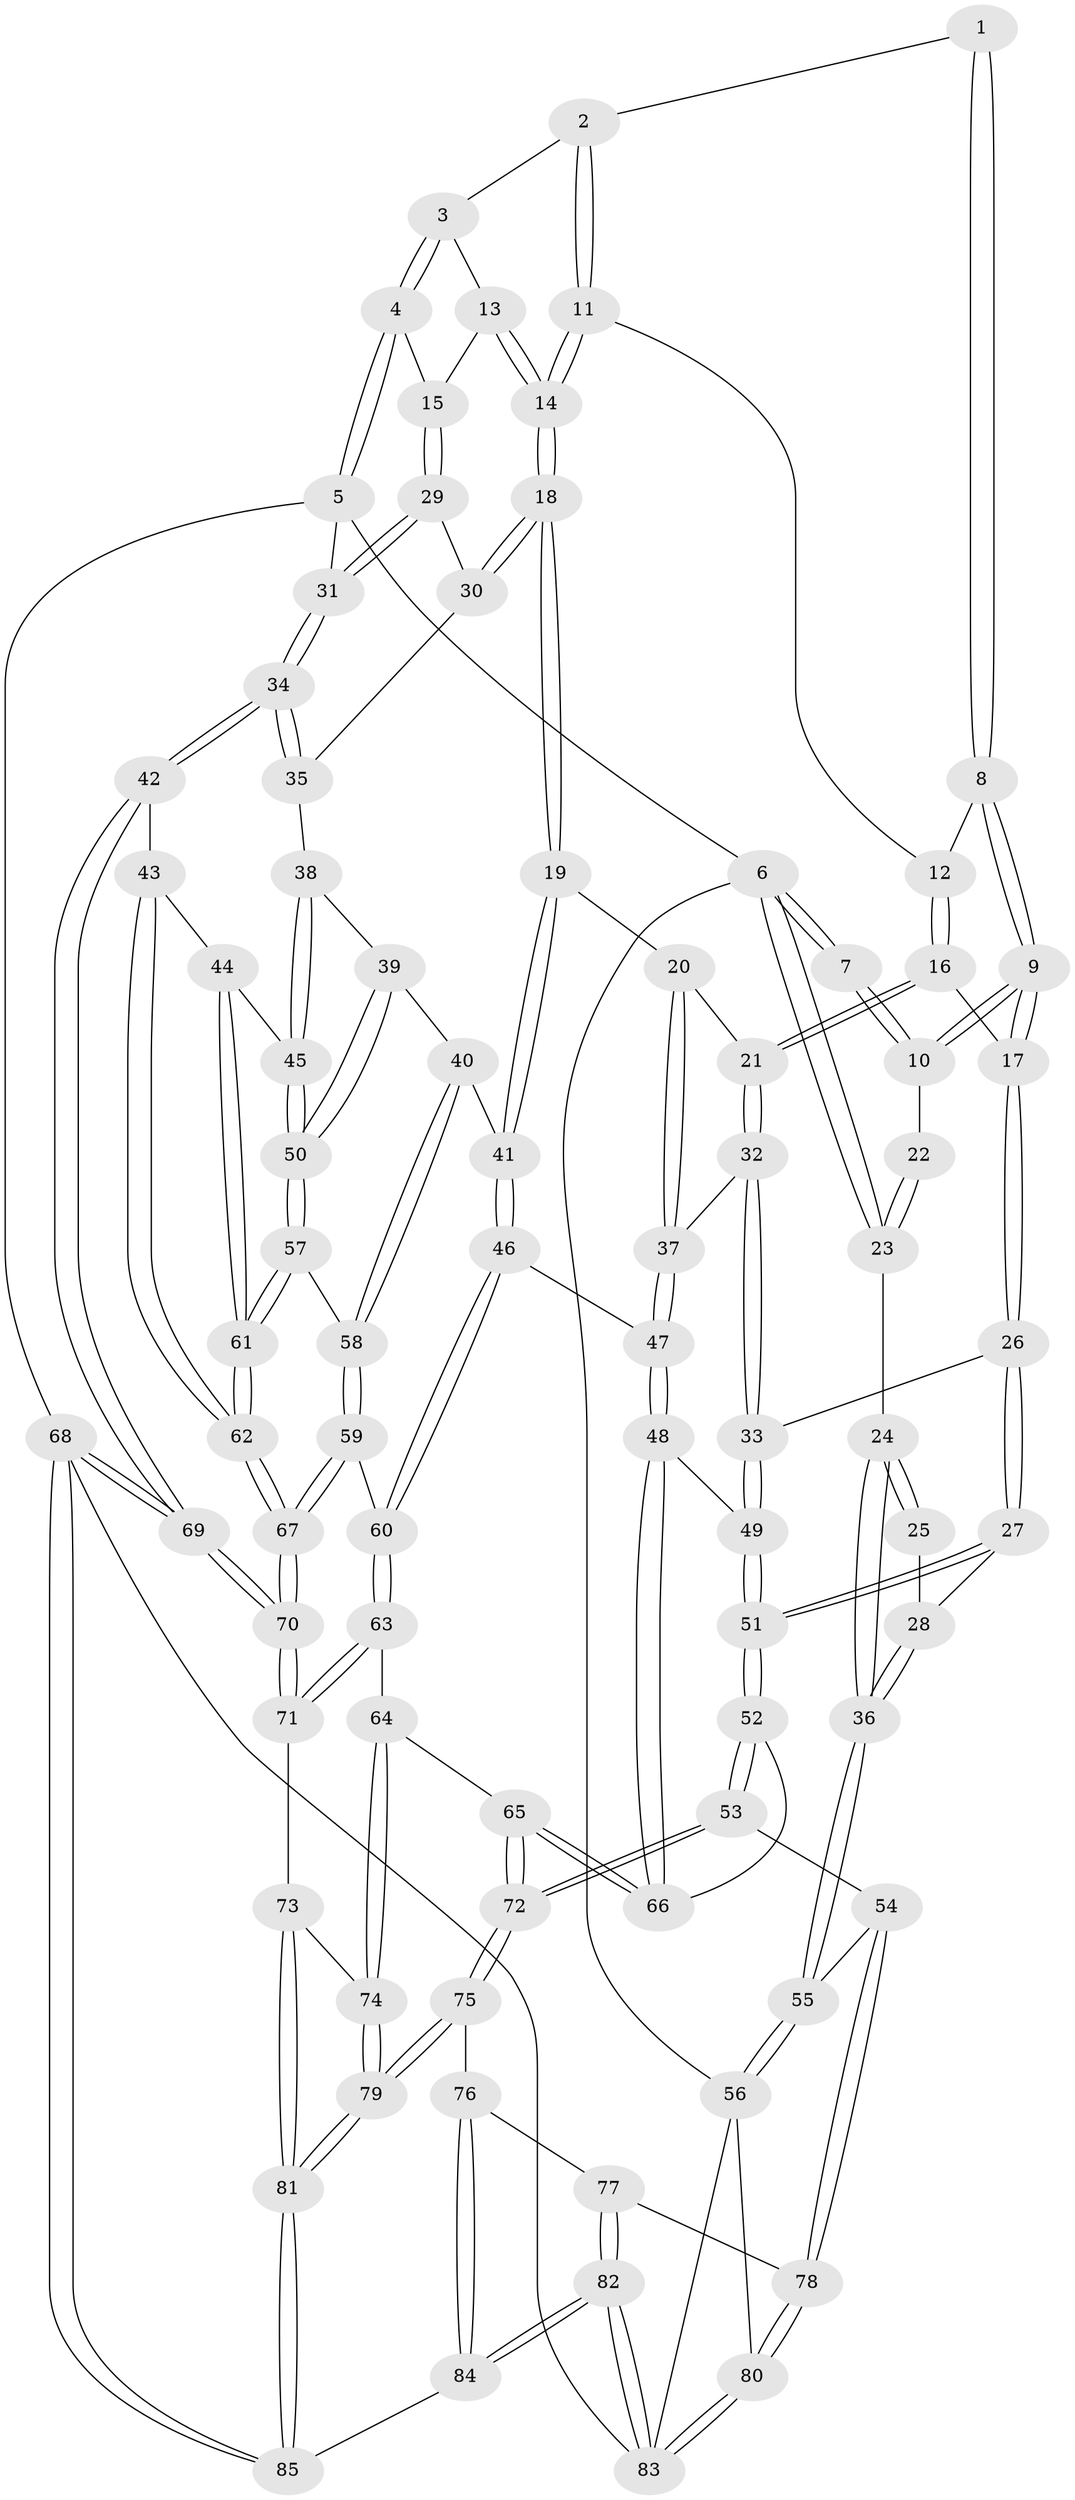 // Generated by graph-tools (version 1.1) at 2025/11/02/27/25 16:11:54]
// undirected, 85 vertices, 209 edges
graph export_dot {
graph [start="1"]
  node [color=gray90,style=filled];
  1 [pos="+0.40374676071884136+0"];
  2 [pos="+0.548831818077426+0"];
  3 [pos="+0.6626208175042615+0"];
  4 [pos="+1+0"];
  5 [pos="+1+0"];
  6 [pos="+0+0"];
  7 [pos="+0.3509163330693047+0"];
  8 [pos="+0.4075594923581024+0.13431606344012567"];
  9 [pos="+0.3191006098029874+0.13606158583357655"];
  10 [pos="+0.30761737912342546+0.12893708767586753"];
  11 [pos="+0.5059887260639464+0.060942529058531106"];
  12 [pos="+0.4473620881327653+0.13986592059430117"];
  13 [pos="+0.6675951374483289+0"];
  14 [pos="+0.666543748644758+0.17045639307079896"];
  15 [pos="+0.850254566603611+0.136569534571339"];
  16 [pos="+0.49493550178034046+0.22201798318168248"];
  17 [pos="+0.33820292133641144+0.2732048735135653"];
  18 [pos="+0.697363800152571+0.2613077753604104"];
  19 [pos="+0.6819645054440405+0.2754446287191463"];
  20 [pos="+0.6330269245115542+0.2767554933393015"];
  21 [pos="+0.5209926126409068+0.2466670648082068"];
  22 [pos="+0.2848285151767931+0.13170387924422172"];
  23 [pos="+0+0"];
  24 [pos="+0+0.06595987158868472"];
  25 [pos="+0.28192280528824326+0.13354942523959568"];
  26 [pos="+0.3108030417721466+0.3827541418532208"];
  27 [pos="+0.31079064171562465+0.3827576376629587"];
  28 [pos="+0.12684349004067463+0.2837251058122941"];
  29 [pos="+0.8465032245638374+0.18137560007830725"];
  30 [pos="+0.8180490771219205+0.23849856450214435"];
  31 [pos="+1+0.02264441568690208"];
  32 [pos="+0.3887036963712034+0.3778359300341637"];
  33 [pos="+0.32365531871426867+0.3861226166465814"];
  34 [pos="+1+0.38422679062441784"];
  35 [pos="+0.8813797381682533+0.2922776309192189"];
  36 [pos="+0+0.2818119773217166"];
  37 [pos="+0.4866268735521414+0.4215938714744845"];
  38 [pos="+0.8751879160367357+0.3944383822582615"];
  39 [pos="+0.8057053239954748+0.4656691322938423"];
  40 [pos="+0.7046260643229858+0.456755375147437"];
  41 [pos="+0.6809269679837483+0.4428739779348896"];
  42 [pos="+1+0.4395931001554938"];
  43 [pos="+1+0.5015589651692299"];
  44 [pos="+0.9626397772074747+0.5032045563980339"];
  45 [pos="+0.9148120463901831+0.5038860810418635"];
  46 [pos="+0.6305270906408372+0.5029117780885305"];
  47 [pos="+0.5212241924798201+0.5065849984345563"];
  48 [pos="+0.458205558487975+0.5696759893612089"];
  49 [pos="+0.4036240031427888+0.5124728196679202"];
  50 [pos="+0.873474918188792+0.5368586603449875"];
  51 [pos="+0.18766756034998178+0.6054652246931324"];
  52 [pos="+0.17558391699982015+0.6244909117767589"];
  53 [pos="+0.14649505669400234+0.6454984352702737"];
  54 [pos="+0.12020601463127562+0.6572357380783511"];
  55 [pos="+0+0.5870925644863366"];
  56 [pos="+0+0.7953280613827252"];
  57 [pos="+0.8729175260611602+0.5380084165140742"];
  58 [pos="+0.7889202686755217+0.5725800342215371"];
  59 [pos="+0.7557621003745819+0.656884769418579"];
  60 [pos="+0.656667841622357+0.6660693028262836"];
  61 [pos="+0.9171968024853159+0.6719693441918546"];
  62 [pos="+0.9197365032174759+0.6802058386955597"];
  63 [pos="+0.6120068268054618+0.7158717647568441"];
  64 [pos="+0.5876827032619512+0.7340123764270341"];
  65 [pos="+0.5125314779752407+0.7403709551426915"];
  66 [pos="+0.44795148225132764+0.6147514596464102"];
  67 [pos="+0.9290223196551314+0.7760384441668061"];
  68 [pos="+1+1"];
  69 [pos="+1+1"];
  70 [pos="+0.9914504235313918+0.8709927465699095"];
  71 [pos="+0.8995264261236939+0.8668159986343603"];
  72 [pos="+0.4713434543438257+0.7886914334248933"];
  73 [pos="+0.6957436109003964+0.8860516160312923"];
  74 [pos="+0.6544114672548204+0.8467872249681968"];
  75 [pos="+0.4453894247144102+0.8517273082038853"];
  76 [pos="+0.42341863081823167+0.8649231381358794"];
  77 [pos="+0.240728308961113+0.85987010792779"];
  78 [pos="+0.17098046189350036+0.7955312713638414"];
  79 [pos="+0.5351257693296911+0.9523771702469647"];
  80 [pos="+0.08757443330317+0.9379698516221657"];
  81 [pos="+0.6067848824643698+1"];
  82 [pos="+0.24626907785189092+1"];
  83 [pos="+0.0798741385712528+1"];
  84 [pos="+0.29619437449886704+1"];
  85 [pos="+0.618930559132834+1"];
  1 -- 2;
  1 -- 8;
  1 -- 8;
  2 -- 3;
  2 -- 11;
  2 -- 11;
  3 -- 4;
  3 -- 4;
  3 -- 13;
  4 -- 5;
  4 -- 5;
  4 -- 15;
  5 -- 6;
  5 -- 31;
  5 -- 68;
  6 -- 7;
  6 -- 7;
  6 -- 23;
  6 -- 23;
  6 -- 56;
  7 -- 10;
  7 -- 10;
  8 -- 9;
  8 -- 9;
  8 -- 12;
  9 -- 10;
  9 -- 10;
  9 -- 17;
  9 -- 17;
  10 -- 22;
  11 -- 12;
  11 -- 14;
  11 -- 14;
  12 -- 16;
  12 -- 16;
  13 -- 14;
  13 -- 14;
  13 -- 15;
  14 -- 18;
  14 -- 18;
  15 -- 29;
  15 -- 29;
  16 -- 17;
  16 -- 21;
  16 -- 21;
  17 -- 26;
  17 -- 26;
  18 -- 19;
  18 -- 19;
  18 -- 30;
  18 -- 30;
  19 -- 20;
  19 -- 41;
  19 -- 41;
  20 -- 21;
  20 -- 37;
  20 -- 37;
  21 -- 32;
  21 -- 32;
  22 -- 23;
  22 -- 23;
  23 -- 24;
  24 -- 25;
  24 -- 25;
  24 -- 36;
  24 -- 36;
  25 -- 28;
  26 -- 27;
  26 -- 27;
  26 -- 33;
  27 -- 28;
  27 -- 51;
  27 -- 51;
  28 -- 36;
  28 -- 36;
  29 -- 30;
  29 -- 31;
  29 -- 31;
  30 -- 35;
  31 -- 34;
  31 -- 34;
  32 -- 33;
  32 -- 33;
  32 -- 37;
  33 -- 49;
  33 -- 49;
  34 -- 35;
  34 -- 35;
  34 -- 42;
  34 -- 42;
  35 -- 38;
  36 -- 55;
  36 -- 55;
  37 -- 47;
  37 -- 47;
  38 -- 39;
  38 -- 45;
  38 -- 45;
  39 -- 40;
  39 -- 50;
  39 -- 50;
  40 -- 41;
  40 -- 58;
  40 -- 58;
  41 -- 46;
  41 -- 46;
  42 -- 43;
  42 -- 69;
  42 -- 69;
  43 -- 44;
  43 -- 62;
  43 -- 62;
  44 -- 45;
  44 -- 61;
  44 -- 61;
  45 -- 50;
  45 -- 50;
  46 -- 47;
  46 -- 60;
  46 -- 60;
  47 -- 48;
  47 -- 48;
  48 -- 49;
  48 -- 66;
  48 -- 66;
  49 -- 51;
  49 -- 51;
  50 -- 57;
  50 -- 57;
  51 -- 52;
  51 -- 52;
  52 -- 53;
  52 -- 53;
  52 -- 66;
  53 -- 54;
  53 -- 72;
  53 -- 72;
  54 -- 55;
  54 -- 78;
  54 -- 78;
  55 -- 56;
  55 -- 56;
  56 -- 80;
  56 -- 83;
  57 -- 58;
  57 -- 61;
  57 -- 61;
  58 -- 59;
  58 -- 59;
  59 -- 60;
  59 -- 67;
  59 -- 67;
  60 -- 63;
  60 -- 63;
  61 -- 62;
  61 -- 62;
  62 -- 67;
  62 -- 67;
  63 -- 64;
  63 -- 71;
  63 -- 71;
  64 -- 65;
  64 -- 74;
  64 -- 74;
  65 -- 66;
  65 -- 66;
  65 -- 72;
  65 -- 72;
  67 -- 70;
  67 -- 70;
  68 -- 69;
  68 -- 69;
  68 -- 85;
  68 -- 85;
  68 -- 83;
  69 -- 70;
  69 -- 70;
  70 -- 71;
  70 -- 71;
  71 -- 73;
  72 -- 75;
  72 -- 75;
  73 -- 74;
  73 -- 81;
  73 -- 81;
  74 -- 79;
  74 -- 79;
  75 -- 76;
  75 -- 79;
  75 -- 79;
  76 -- 77;
  76 -- 84;
  76 -- 84;
  77 -- 78;
  77 -- 82;
  77 -- 82;
  78 -- 80;
  78 -- 80;
  79 -- 81;
  79 -- 81;
  80 -- 83;
  80 -- 83;
  81 -- 85;
  81 -- 85;
  82 -- 83;
  82 -- 83;
  82 -- 84;
  82 -- 84;
  84 -- 85;
}
